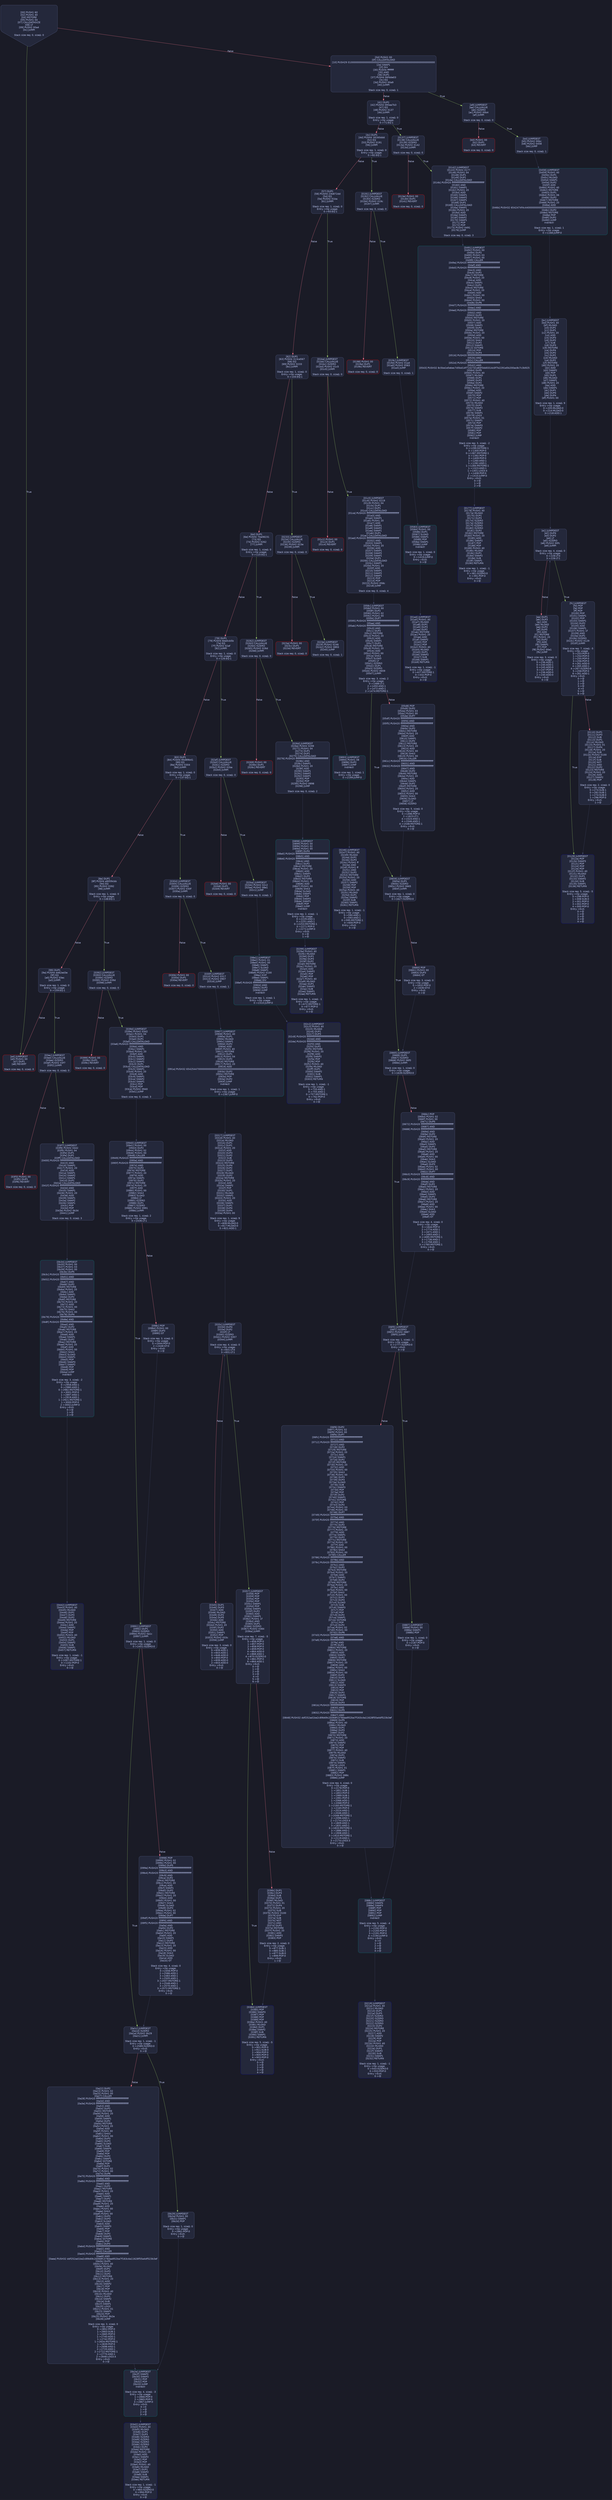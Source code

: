 digraph G {
    node [shape=box, style="filled, rounded", color="#565f89", fontcolor="#c0caf5", fontname="Helvetica", fillcolor="#24283b"];
    edge [color="#414868", fontcolor="#c0caf5", fontname="Helvetica"];
    bgcolor="#1a1b26";
    0 [ label = "[00] PUSH1 60
[02] PUSH1 40
[04] MSTORE
[05] PUSH1 04
[07] CALLDATASIZE
[08] LT
[09] PUSH2 00a4
[0c] JUMPI

Stack size req: 0, sizeΔ: 0
" shape = invhouse]
    1 [ label = "[0d] PUSH1 00
[0f] CALLDATALOAD
[10] PUSH29 0100000000000000000000000000000000000000000000000000000000
[2e] SWAP1
[2f] DIV
[30] PUSH4 ffffffff
[35] AND
[36] DUP1
[37] PUSH4 06fdde03
[3c] EQ
[3d] PUSH2 00a9
[40] JUMPI

Stack size req: 0, sizeΔ: 1
"]
    2 [ label = "[41] DUP1
[42] PUSH4 095ea7b3
[47] EQ
[48] PUSH2 0137
[4b] JUMPI

Stack size req: 1, sizeΔ: 0
Entry->Op usage:
	0->71:EQ:1
"]
    3 [ label = "[4c] DUP1
[4d] PUSH4 18160ddd
[52] EQ
[53] PUSH2 0191
[56] JUMPI

Stack size req: 1, sizeΔ: 0
Entry->Op usage:
	0->82:EQ:1
"]
    4 [ label = "[57] DUP1
[58] PUSH4 23b872dd
[5d] EQ
[5e] PUSH2 01ba
[61] JUMPI

Stack size req: 1, sizeΔ: 0
Entry->Op usage:
	0->93:EQ:1
"]
    5 [ label = "[62] DUP1
[63] PUSH4 313ce567
[68] EQ
[69] PUSH2 0233
[6c] JUMPI

Stack size req: 1, sizeΔ: 0
Entry->Op usage:
	0->104:EQ:1
"]
    6 [ label = "[6d] DUP1
[6e] PUSH4 70a08231
[73] EQ
[74] PUSH2 0262
[77] JUMPI

Stack size req: 1, sizeΔ: 0
Entry->Op usage:
	0->115:EQ:1
"]
    7 [ label = "[78] DUP1
[79] PUSH4 8da5cb5b
[7e] EQ
[7f] PUSH2 02af
[82] JUMPI

Stack size req: 1, sizeΔ: 0
Entry->Op usage:
	0->126:EQ:1
"]
    8 [ label = "[83] DUP1
[84] PUSH4 95d89b41
[89] EQ
[8a] PUSH2 0304
[8d] JUMPI

Stack size req: 1, sizeΔ: 0
Entry->Op usage:
	0->137:EQ:1
"]
    9 [ label = "[8e] DUP1
[8f] PUSH4 a9059cbb
[94] EQ
[95] PUSH2 0392
[98] JUMPI

Stack size req: 1, sizeΔ: 0
Entry->Op usage:
	0->148:EQ:1
"]
    10 [ label = "[99] DUP1
[9a] PUSH4 dd62ed3e
[9f] EQ
[a0] PUSH2 03ec
[a3] JUMPI

Stack size req: 1, sizeΔ: 0
Entry->Op usage:
	0->159:EQ:1
"]
    11 [ label = "[a4] JUMPDEST
[a5] PUSH1 00
[a7] DUP1
[a8] REVERT

Stack size req: 0, sizeΔ: 0
" color = "red"]
    12 [ label = "[a9] JUMPDEST
[aa] CALLVALUE
[ab] ISZERO
[ac] PUSH2 00b4
[af] JUMPI

Stack size req: 0, sizeΔ: 0
"]
    13 [ label = "[b0] PUSH1 00
[b2] DUP1
[b3] REVERT

Stack size req: 0, sizeΔ: 0
" color = "red"]
    14 [ label = "[b4] JUMPDEST
[b5] PUSH2 00bc
[b8] PUSH2 0458
[bb] JUMP

Stack size req: 0, sizeΔ: 1
"]
    15 [ label = "[bc] JUMPDEST
[bd] PUSH1 40
[bf] MLOAD
[c0] DUP1
[c1] DUP1
[c2] PUSH1 20
[c4] ADD
[c5] DUP3
[c6] DUP2
[c7] SUB
[c8] DUP3
[c9] MSTORE
[ca] DUP4
[cb] DUP2
[cc] DUP2
[cd] MLOAD
[ce] DUP2
[cf] MSTORE
[d0] PUSH1 20
[d2] ADD
[d3] SWAP2
[d4] POP
[d5] DUP1
[d6] MLOAD
[d7] SWAP1
[d8] PUSH1 20
[da] ADD
[db] SWAP1
[dc] DUP1
[dd] DUP4
[de] DUP4
[df] PUSH1 00

Stack size req: 1, sizeΔ: 9
Entry->Op usage:
	0->205:MLOAD:0
	0->214:MLOAD:0
	0->218:ADD:1
"]
    16 [ label = "[e1] JUMPDEST
[e2] DUP4
[e3] DUP2
[e4] LT
[e5] ISZERO
[e6] PUSH2 00fc
[e9] JUMPI

Stack size req: 4, sizeΔ: 0
Entry->Op usage:
	0->228:LT:0
	3->228:LT:1
"]
    17 [ label = "[ea] DUP1
[eb] DUP3
[ec] ADD
[ed] MLOAD
[ee] DUP2
[ef] DUP5
[f0] ADD
[f1] MSTORE
[f2] PUSH1 20
[f4] DUP2
[f5] ADD
[f6] SWAP1
[f7] POP
[f8] PUSH2 00e1
[fb] JUMP

Stack size req: 3, sizeΔ: 0
Entry->Op usage:
	0->236:ADD:1
	0->240:ADD:1
	0->245:ADD:0
	0->247:POP:0
	1->236:ADD:0
	2->240:ADD:0
Entry->Exit:
	0->😵
"]
    18 [ label = "[fc] JUMPDEST
[fd] POP
[fe] POP
[ff] POP
[0100] POP
[0101] SWAP1
[0102] POP
[0103] SWAP1
[0104] DUP2
[0105] ADD
[0106] SWAP1
[0107] PUSH1 1f
[0109] AND
[010a] DUP1
[010b] ISZERO
[010c] PUSH2 0129
[010f] JUMPI

Stack size req: 7, sizeΔ: -5
Entry->Op usage:
	0->253:POP:0
	1->254:POP:0
	2->255:POP:0
	3->256:POP:0
	4->261:ADD:0
	4->265:AND:1
	4->267:ISZERO:0
	5->258:POP:0
	6->261:ADD:1
Entry->Exit:
	0->😵
	1->😵
	2->😵
	3->😵
	4->0
	5->😵
	6->😵
"]
    19 [ label = "[0110] DUP1
[0111] DUP3
[0112] SUB
[0113] DUP1
[0114] MLOAD
[0115] PUSH1 01
[0117] DUP4
[0118] PUSH1 20
[011a] SUB
[011b] PUSH2 0100
[011e] EXP
[011f] SUB
[0120] NOT
[0121] AND
[0122] DUP2
[0123] MSTORE
[0124] PUSH1 20
[0126] ADD
[0127] SWAP2
[0128] POP

Stack size req: 2, sizeΔ: 0
Entry->Op usage:
	0->274:SUB:1
	0->282:SUB:1
	1->274:SUB:0
	1->296:POP:0
Entry->Exit:
	1->😵
"]
    20 [ label = "[0129] JUMPDEST
[012a] POP
[012b] SWAP3
[012c] POP
[012d] POP
[012e] POP
[012f] PUSH1 40
[0131] MLOAD
[0132] DUP1
[0133] SWAP2
[0134] SUB
[0135] SWAP1
[0136] RETURN

Stack size req: 5, sizeΔ: -5
Entry->Op usage:
	0->298:POP:0
	1->308:SUB:0
	2->301:POP:0
	3->302:POP:0
	4->300:POP:0
Entry->Exit:
	0->😵
	1->😵
	2->😵
	3->😵
	4->😵
" color = "darkblue"]
    21 [ label = "[0137] JUMPDEST
[0138] CALLVALUE
[0139] ISZERO
[013a] PUSH2 0142
[013d] JUMPI

Stack size req: 0, sizeΔ: 0
"]
    22 [ label = "[013e] PUSH1 00
[0140] DUP1
[0141] REVERT

Stack size req: 0, sizeΔ: 0
" color = "red"]
    23 [ label = "[0142] JUMPDEST
[0143] PUSH2 0177
[0146] PUSH1 04
[0148] DUP1
[0149] DUP1
[014a] CALLDATALOAD
[014b] PUSH20 ffffffffffffffffffffffffffffffffffffffff
[0160] AND
[0161] SWAP1
[0162] PUSH1 20
[0164] ADD
[0165] SWAP1
[0166] SWAP2
[0167] SWAP1
[0168] DUP1
[0169] CALLDATALOAD
[016a] SWAP1
[016b] PUSH1 20
[016d] ADD
[016e] SWAP1
[016f] SWAP2
[0170] SWAP1
[0171] POP
[0172] POP
[0173] PUSH2 0491
[0176] JUMP

Stack size req: 0, sizeΔ: 3
"]
    24 [ label = "[0177] JUMPDEST
[0178] PUSH1 40
[017a] MLOAD
[017b] DUP1
[017c] DUP3
[017d] ISZERO
[017e] ISZERO
[017f] ISZERO
[0180] ISZERO
[0181] DUP2
[0182] MSTORE
[0183] PUSH1 20
[0185] ADD
[0186] SWAP2
[0187] POP
[0188] POP
[0189] PUSH1 40
[018b] MLOAD
[018c] DUP1
[018d] SWAP2
[018e] SUB
[018f] SWAP1
[0190] RETURN

Stack size req: 1, sizeΔ: -1
Entry->Op usage:
	0->381:ISZERO:0
	0->391:POP:0
Entry->Exit:
	0->😵
" color = "darkblue"]
    25 [ label = "[0191] JUMPDEST
[0192] CALLVALUE
[0193] ISZERO
[0194] PUSH2 019c
[0197] JUMPI

Stack size req: 0, sizeΔ: 0
"]
    26 [ label = "[0198] PUSH1 00
[019a] DUP1
[019b] REVERT

Stack size req: 0, sizeΔ: 0
" color = "red"]
    27 [ label = "[019c] JUMPDEST
[019d] PUSH2 01a4
[01a0] PUSH2 0583
[01a3] JUMP

Stack size req: 0, sizeΔ: 1
"]
    28 [ label = "[01a4] JUMPDEST
[01a5] PUSH1 40
[01a7] MLOAD
[01a8] DUP1
[01a9] DUP3
[01aa] DUP2
[01ab] MSTORE
[01ac] PUSH1 20
[01ae] ADD
[01af] SWAP2
[01b0] POP
[01b1] POP
[01b2] PUSH1 40
[01b4] MLOAD
[01b5] DUP1
[01b6] SWAP2
[01b7] SUB
[01b8] SWAP1
[01b9] RETURN

Stack size req: 1, sizeΔ: -1
Entry->Op usage:
	0->427:MSTORE:1
	0->432:POP:0
Entry->Exit:
	0->😵
" color = "darkblue"]
    29 [ label = "[01ba] JUMPDEST
[01bb] CALLVALUE
[01bc] ISZERO
[01bd] PUSH2 01c5
[01c0] JUMPI

Stack size req: 0, sizeΔ: 0
"]
    30 [ label = "[01c1] PUSH1 00
[01c3] DUP1
[01c4] REVERT

Stack size req: 0, sizeΔ: 0
" color = "red"]
    31 [ label = "[01c5] JUMPDEST
[01c6] PUSH2 0219
[01c9] PUSH1 04
[01cb] DUP1
[01cc] DUP1
[01cd] CALLDATALOAD
[01ce] PUSH20 ffffffffffffffffffffffffffffffffffffffff
[01e3] AND
[01e4] SWAP1
[01e5] PUSH1 20
[01e7] ADD
[01e8] SWAP1
[01e9] SWAP2
[01ea] SWAP1
[01eb] DUP1
[01ec] CALLDATALOAD
[01ed] PUSH20 ffffffffffffffffffffffffffffffffffffffff
[0202] AND
[0203] SWAP1
[0204] PUSH1 20
[0206] ADD
[0207] SWAP1
[0208] SWAP2
[0209] SWAP1
[020a] DUP1
[020b] CALLDATALOAD
[020c] SWAP1
[020d] PUSH1 20
[020f] ADD
[0210] SWAP1
[0211] SWAP2
[0212] SWAP1
[0213] POP
[0214] POP
[0215] PUSH2 058c
[0218] JUMP

Stack size req: 0, sizeΔ: 4
"]
    32 [ label = "[0219] JUMPDEST
[021a] PUSH1 40
[021c] MLOAD
[021d] DUP1
[021e] DUP3
[021f] ISZERO
[0220] ISZERO
[0221] ISZERO
[0222] ISZERO
[0223] DUP2
[0224] MSTORE
[0225] PUSH1 20
[0227] ADD
[0228] SWAP2
[0229] POP
[022a] POP
[022b] PUSH1 40
[022d] MLOAD
[022e] DUP1
[022f] SWAP2
[0230] SUB
[0231] SWAP1
[0232] RETURN

Stack size req: 1, sizeΔ: -1
Entry->Op usage:
	0->543:ISZERO:0
	0->553:POP:0
Entry->Exit:
	0->😵
" color = "darkblue"]
    33 [ label = "[0233] JUMPDEST
[0234] CALLVALUE
[0235] ISZERO
[0236] PUSH2 023e
[0239] JUMPI

Stack size req: 0, sizeΔ: 0
"]
    34 [ label = "[023a] PUSH1 00
[023c] DUP1
[023d] REVERT

Stack size req: 0, sizeΔ: 0
" color = "red"]
    35 [ label = "[023e] JUMPDEST
[023f] PUSH2 0246
[0242] PUSH2 0893
[0245] JUMP

Stack size req: 0, sizeΔ: 1
"]
    36 [ label = "[0246] JUMPDEST
[0247] PUSH1 40
[0249] MLOAD
[024a] DUP1
[024b] DUP3
[024c] PUSH1 ff
[024e] AND
[024f] PUSH1 ff
[0251] AND
[0252] DUP2
[0253] MSTORE
[0254] PUSH1 20
[0256] ADD
[0257] SWAP2
[0258] POP
[0259] POP
[025a] PUSH1 40
[025c] MLOAD
[025d] DUP1
[025e] SWAP2
[025f] SUB
[0260] SWAP1
[0261] RETURN

Stack size req: 1, sizeΔ: -1
Entry->Op usage:
	0->590:AND:1
	0->593:AND:1
	0->595:MSTORE:1
	0->600:POP:0
Entry->Exit:
	0->😵
" color = "darkblue"]
    37 [ label = "[0262] JUMPDEST
[0263] CALLVALUE
[0264] ISZERO
[0265] PUSH2 026d
[0268] JUMPI

Stack size req: 0, sizeΔ: 0
"]
    38 [ label = "[0269] PUSH1 00
[026b] DUP1
[026c] REVERT

Stack size req: 0, sizeΔ: 0
" color = "red"]
    39 [ label = "[026d] JUMPDEST
[026e] PUSH2 0299
[0271] PUSH1 04
[0273] DUP1
[0274] DUP1
[0275] CALLDATALOAD
[0276] PUSH20 ffffffffffffffffffffffffffffffffffffffff
[028b] AND
[028c] SWAP1
[028d] PUSH1 20
[028f] ADD
[0290] SWAP1
[0291] SWAP2
[0292] SWAP1
[0293] POP
[0294] POP
[0295] PUSH2 0898
[0298] JUMP

Stack size req: 0, sizeΔ: 2
"]
    40 [ label = "[0299] JUMPDEST
[029a] PUSH1 40
[029c] MLOAD
[029d] DUP1
[029e] DUP3
[029f] DUP2
[02a0] MSTORE
[02a1] PUSH1 20
[02a3] ADD
[02a4] SWAP2
[02a5] POP
[02a6] POP
[02a7] PUSH1 40
[02a9] MLOAD
[02aa] DUP1
[02ab] SWAP2
[02ac] SUB
[02ad] SWAP1
[02ae] RETURN

Stack size req: 1, sizeΔ: -1
Entry->Op usage:
	0->672:MSTORE:1
	0->677:POP:0
Entry->Exit:
	0->😵
" color = "darkblue"]
    41 [ label = "[02af] JUMPDEST
[02b0] CALLVALUE
[02b1] ISZERO
[02b2] PUSH2 02ba
[02b5] JUMPI

Stack size req: 0, sizeΔ: 0
"]
    42 [ label = "[02b6] PUSH1 00
[02b8] DUP1
[02b9] REVERT

Stack size req: 0, sizeΔ: 0
" color = "red"]
    43 [ label = "[02ba] JUMPDEST
[02bb] PUSH2 02c2
[02be] PUSH2 08e1
[02c1] JUMP

Stack size req: 0, sizeΔ: 1
"]
    44 [ label = "[02c2] JUMPDEST
[02c3] PUSH1 40
[02c5] MLOAD
[02c6] DUP1
[02c7] DUP3
[02c8] PUSH20 ffffffffffffffffffffffffffffffffffffffff
[02dd] AND
[02de] PUSH20 ffffffffffffffffffffffffffffffffffffffff
[02f3] AND
[02f4] DUP2
[02f5] MSTORE
[02f6] PUSH1 20
[02f8] ADD
[02f9] SWAP2
[02fa] POP
[02fb] POP
[02fc] PUSH1 40
[02fe] MLOAD
[02ff] DUP1
[0300] SWAP2
[0301] SUB
[0302] SWAP1
[0303] RETURN

Stack size req: 1, sizeΔ: -1
Entry->Op usage:
	0->733:AND:1
	0->755:AND:1
	0->757:MSTORE:1
	0->762:POP:0
Entry->Exit:
	0->😵
" color = "darkblue"]
    45 [ label = "[0304] JUMPDEST
[0305] CALLVALUE
[0306] ISZERO
[0307] PUSH2 030f
[030a] JUMPI

Stack size req: 0, sizeΔ: 0
"]
    46 [ label = "[030b] PUSH1 00
[030d] DUP1
[030e] REVERT

Stack size req: 0, sizeΔ: 0
" color = "red"]
    47 [ label = "[030f] JUMPDEST
[0310] PUSH2 0317
[0313] PUSH2 0907
[0316] JUMP

Stack size req: 0, sizeΔ: 1
"]
    48 [ label = "[0317] JUMPDEST
[0318] PUSH1 40
[031a] MLOAD
[031b] DUP1
[031c] DUP1
[031d] PUSH1 20
[031f] ADD
[0320] DUP3
[0321] DUP2
[0322] SUB
[0323] DUP3
[0324] MSTORE
[0325] DUP4
[0326] DUP2
[0327] DUP2
[0328] MLOAD
[0329] DUP2
[032a] MSTORE
[032b] PUSH1 20
[032d] ADD
[032e] SWAP2
[032f] POP
[0330] DUP1
[0331] MLOAD
[0332] SWAP1
[0333] PUSH1 20
[0335] ADD
[0336] SWAP1
[0337] DUP1
[0338] DUP4
[0339] DUP4
[033a] PUSH1 00

Stack size req: 1, sizeΔ: 9
Entry->Op usage:
	0->808:MLOAD:0
	0->817:MLOAD:0
	0->821:ADD:1
"]
    49 [ label = "[033c] JUMPDEST
[033d] DUP4
[033e] DUP2
[033f] LT
[0340] ISZERO
[0341] PUSH2 0357
[0344] JUMPI

Stack size req: 4, sizeΔ: 0
Entry->Op usage:
	0->831:LT:0
	3->831:LT:1
"]
    50 [ label = "[0345] DUP1
[0346] DUP3
[0347] ADD
[0348] MLOAD
[0349] DUP2
[034a] DUP5
[034b] ADD
[034c] MSTORE
[034d] PUSH1 20
[034f] DUP2
[0350] ADD
[0351] SWAP1
[0352] POP
[0353] PUSH2 033c
[0356] JUMP

Stack size req: 3, sizeΔ: 0
Entry->Op usage:
	0->839:ADD:1
	0->843:ADD:1
	0->848:ADD:0
	0->850:POP:0
	1->839:ADD:0
	2->843:ADD:0
Entry->Exit:
	0->😵
"]
    51 [ label = "[0357] JUMPDEST
[0358] POP
[0359] POP
[035a] POP
[035b] POP
[035c] SWAP1
[035d] POP
[035e] SWAP1
[035f] DUP2
[0360] ADD
[0361] SWAP1
[0362] PUSH1 1f
[0364] AND
[0365] DUP1
[0366] ISZERO
[0367] PUSH2 0384
[036a] JUMPI

Stack size req: 7, sizeΔ: -5
Entry->Op usage:
	0->856:POP:0
	1->857:POP:0
	2->858:POP:0
	3->859:POP:0
	4->864:ADD:0
	4->868:AND:1
	4->870:ISZERO:0
	5->861:POP:0
	6->864:ADD:1
Entry->Exit:
	0->😵
	1->😵
	2->😵
	3->😵
	4->0
	5->😵
	6->😵
"]
    52 [ label = "[036b] DUP1
[036c] DUP3
[036d] SUB
[036e] DUP1
[036f] MLOAD
[0370] PUSH1 01
[0372] DUP4
[0373] PUSH1 20
[0375] SUB
[0376] PUSH2 0100
[0379] EXP
[037a] SUB
[037b] NOT
[037c] AND
[037d] DUP2
[037e] MSTORE
[037f] PUSH1 20
[0381] ADD
[0382] SWAP2
[0383] POP

Stack size req: 2, sizeΔ: 0
Entry->Op usage:
	0->877:SUB:1
	0->885:SUB:1
	1->877:SUB:0
	1->899:POP:0
Entry->Exit:
	1->😵
"]
    53 [ label = "[0384] JUMPDEST
[0385] POP
[0386] SWAP3
[0387] POP
[0388] POP
[0389] POP
[038a] PUSH1 40
[038c] MLOAD
[038d] DUP1
[038e] SWAP2
[038f] SUB
[0390] SWAP1
[0391] RETURN

Stack size req: 5, sizeΔ: -5
Entry->Op usage:
	0->901:POP:0
	1->911:SUB:0
	2->904:POP:0
	3->905:POP:0
	4->903:POP:0
Entry->Exit:
	0->😵
	1->😵
	2->😵
	3->😵
	4->😵
" color = "darkblue"]
    54 [ label = "[0392] JUMPDEST
[0393] CALLVALUE
[0394] ISZERO
[0395] PUSH2 039d
[0398] JUMPI

Stack size req: 0, sizeΔ: 0
"]
    55 [ label = "[0399] PUSH1 00
[039b] DUP1
[039c] REVERT

Stack size req: 0, sizeΔ: 0
" color = "red"]
    56 [ label = "[039d] JUMPDEST
[039e] PUSH2 03d2
[03a1] PUSH1 04
[03a3] DUP1
[03a4] DUP1
[03a5] CALLDATALOAD
[03a6] PUSH20 ffffffffffffffffffffffffffffffffffffffff
[03bb] AND
[03bc] SWAP1
[03bd] PUSH1 20
[03bf] ADD
[03c0] SWAP1
[03c1] SWAP2
[03c2] SWAP1
[03c3] DUP1
[03c4] CALLDATALOAD
[03c5] SWAP1
[03c6] PUSH1 20
[03c8] ADD
[03c9] SWAP1
[03ca] SWAP2
[03cb] SWAP1
[03cc] POP
[03cd] POP
[03ce] PUSH2 0940
[03d1] JUMP

Stack size req: 0, sizeΔ: 3
"]
    57 [ label = "[03d2] JUMPDEST
[03d3] PUSH1 40
[03d5] MLOAD
[03d6] DUP1
[03d7] DUP3
[03d8] ISZERO
[03d9] ISZERO
[03da] ISZERO
[03db] ISZERO
[03dc] DUP2
[03dd] MSTORE
[03de] PUSH1 20
[03e0] ADD
[03e1] SWAP2
[03e2] POP
[03e3] POP
[03e4] PUSH1 40
[03e6] MLOAD
[03e7] DUP1
[03e8] SWAP2
[03e9] SUB
[03ea] SWAP1
[03eb] RETURN

Stack size req: 1, sizeΔ: -1
Entry->Op usage:
	0->984:ISZERO:0
	0->994:POP:0
Entry->Exit:
	0->😵
" color = "darkblue"]
    58 [ label = "[03ec] JUMPDEST
[03ed] CALLVALUE
[03ee] ISZERO
[03ef] PUSH2 03f7
[03f2] JUMPI

Stack size req: 0, sizeΔ: 0
"]
    59 [ label = "[03f3] PUSH1 00
[03f5] DUP1
[03f6] REVERT

Stack size req: 0, sizeΔ: 0
" color = "red"]
    60 [ label = "[03f7] JUMPDEST
[03f8] PUSH2 0442
[03fb] PUSH1 04
[03fd] DUP1
[03fe] DUP1
[03ff] CALLDATALOAD
[0400] PUSH20 ffffffffffffffffffffffffffffffffffffffff
[0415] AND
[0416] SWAP1
[0417] PUSH1 20
[0419] ADD
[041a] SWAP1
[041b] SWAP2
[041c] SWAP1
[041d] DUP1
[041e] CALLDATALOAD
[041f] PUSH20 ffffffffffffffffffffffffffffffffffffffff
[0434] AND
[0435] SWAP1
[0436] PUSH1 20
[0438] ADD
[0439] SWAP1
[043a] SWAP2
[043b] SWAP1
[043c] POP
[043d] POP
[043e] PUSH2 0b34
[0441] JUMP

Stack size req: 0, sizeΔ: 3
"]
    61 [ label = "[0442] JUMPDEST
[0443] PUSH1 40
[0445] MLOAD
[0446] DUP1
[0447] DUP3
[0448] DUP2
[0449] MSTORE
[044a] PUSH1 20
[044c] ADD
[044d] SWAP2
[044e] POP
[044f] POP
[0450] PUSH1 40
[0452] MLOAD
[0453] DUP1
[0454] SWAP2
[0455] SUB
[0456] SWAP1
[0457] RETURN

Stack size req: 1, sizeΔ: -1
Entry->Op usage:
	0->1097:MSTORE:1
	0->1102:POP:0
Entry->Exit:
	0->😵
" color = "darkblue"]
    62 [ label = "[0458] JUMPDEST
[0459] PUSH1 40
[045b] DUP1
[045c] MLOAD
[045d] SWAP1
[045e] DUP2
[045f] ADD
[0460] PUSH1 40
[0462] MSTORE
[0463] DUP1
[0464] PUSH1 06
[0466] DUP2
[0467] MSTORE
[0468] PUSH1 20
[046a] ADD
[046b] PUSH32 6542474f4c440000000000000000000000000000000000000000000000000000
[048c] DUP2
[048d] MSTORE
[048e] POP
[048f] DUP2
[0490] JUMP
Indirect!

Stack size req: 1, sizeΔ: 1
Entry->Op usage:
	0->1168:JUMP:0
" color = "teal"]
    63 [ label = "[0491] JUMPDEST
[0492] PUSH1 00
[0494] DUP2
[0495] PUSH1 03
[0497] PUSH1 00
[0499] CALLER
[049a] PUSH20 ffffffffffffffffffffffffffffffffffffffff
[04af] AND
[04b0] PUSH20 ffffffffffffffffffffffffffffffffffffffff
[04c5] AND
[04c6] DUP2
[04c7] MSTORE
[04c8] PUSH1 20
[04ca] ADD
[04cb] SWAP1
[04cc] DUP2
[04cd] MSTORE
[04ce] PUSH1 20
[04d0] ADD
[04d1] PUSH1 00
[04d3] SHA3
[04d4] PUSH1 00
[04d6] DUP6
[04d7] PUSH20 ffffffffffffffffffffffffffffffffffffffff
[04ec] AND
[04ed] PUSH20 ffffffffffffffffffffffffffffffffffffffff
[0502] AND
[0503] DUP2
[0504] MSTORE
[0505] PUSH1 20
[0507] ADD
[0508] SWAP1
[0509] DUP2
[050a] MSTORE
[050b] PUSH1 20
[050d] ADD
[050e] PUSH1 00
[0510] SHA3
[0511] DUP2
[0512] SWAP1
[0513] SSTORE
[0514] POP
[0515] DUP3
[0516] PUSH20 ffffffffffffffffffffffffffffffffffffffff
[052b] AND
[052c] CALLER
[052d] PUSH20 ffffffffffffffffffffffffffffffffffffffff
[0542] AND
[0543] PUSH32 8c5be1e5ebec7d5bd14f71427d1e84f3dd0314c0f7b2291e5b200ac8c7c3b925
[0564] DUP5
[0565] PUSH1 40
[0567] MLOAD
[0568] DUP1
[0569] DUP3
[056a] DUP2
[056b] MSTORE
[056c] PUSH1 20
[056e] ADD
[056f] SWAP2
[0570] POP
[0571] POP
[0572] PUSH1 40
[0574] MLOAD
[0575] DUP1
[0576] SWAP2
[0577] SUB
[0578] SWAP1
[0579] LOG3
[057a] PUSH1 01
[057c] SWAP1
[057d] POP
[057e] SWAP3
[057f] SWAP2
[0580] POP
[0581] POP
[0582] JUMP
Indirect!

Stack size req: 3, sizeΔ: -2
Entry->Op usage:
	0->1299:SSTORE:1
	0->1300:POP:0
	0->1387:MSTORE:1
	0->1392:POP:0
	0->1409:POP:0
	1->1260:AND:1
	1->1282:AND:1
	1->1284:MSTORE:1
	1->1323:AND:1
	1->1401:LOG3:4
	1->1408:POP:0
	2->1410:JUMP:0
Entry->Exit:
	0->😵
	1->😵
	2->😵
" color = "teal"]
    64 [ label = "[0583] JUMPDEST
[0584] PUSH1 00
[0586] DUP1
[0587] SLOAD
[0588] SWAP1
[0589] POP
[058a] SWAP1
[058b] JUMP
Indirect!

Stack size req: 1, sizeΔ: 0
Entry->Op usage:
	0->1419:JUMP:0
Entry->Exit:
	0->😵
" color = "teal"]
    65 [ label = "[058c] JUMPDEST
[058d] PUSH1 00
[058f] DUP2
[0590] PUSH1 02
[0592] PUSH1 00
[0594] DUP7
[0595] PUSH20 ffffffffffffffffffffffffffffffffffffffff
[05aa] AND
[05ab] PUSH20 ffffffffffffffffffffffffffffffffffffffff
[05c0] AND
[05c1] DUP2
[05c2] MSTORE
[05c3] PUSH1 20
[05c5] ADD
[05c6] SWAP1
[05c7] DUP2
[05c8] MSTORE
[05c9] PUSH1 20
[05cb] ADD
[05cc] PUSH1 00
[05ce] SHA3
[05cf] SLOAD
[05d0] LT
[05d1] ISZERO
[05d2] DUP1
[05d3] ISZERO
[05d4] PUSH2 0659
[05d7] JUMPI

Stack size req: 3, sizeΔ: 2
Entry->Op usage:
	0->1488:LT:1
	2->1450:AND:1
	2->1472:AND:1
	2->1474:MSTORE:1
"]
    66 [ label = "[05d8] POP
[05d9] DUP2
[05da] PUSH1 03
[05dc] PUSH1 00
[05de] DUP7
[05df] PUSH20 ffffffffffffffffffffffffffffffffffffffff
[05f4] AND
[05f5] PUSH20 ffffffffffffffffffffffffffffffffffffffff
[060a] AND
[060b] DUP2
[060c] MSTORE
[060d] PUSH1 20
[060f] ADD
[0610] SWAP1
[0611] DUP2
[0612] MSTORE
[0613] PUSH1 20
[0615] ADD
[0616] PUSH1 00
[0618] SHA3
[0619] PUSH1 00
[061b] CALLER
[061c] PUSH20 ffffffffffffffffffffffffffffffffffffffff
[0631] AND
[0632] PUSH20 ffffffffffffffffffffffffffffffffffffffff
[0647] AND
[0648] DUP2
[0649] MSTORE
[064a] PUSH1 20
[064c] ADD
[064d] SWAP1
[064e] DUP2
[064f] MSTORE
[0650] PUSH1 20
[0652] ADD
[0653] PUSH1 00
[0655] SHA3
[0656] SLOAD
[0657] LT
[0658] ISZERO

Stack size req: 5, sizeΔ: 0
Entry->Op usage:
	0->1496:POP:0
	2->1623:LT:1
	4->1524:AND:1
	4->1546:AND:1
	4->1548:MSTORE:1
Entry->Exit:
	0->😵
"]
    67 [ label = "[0659] JUMPDEST
[065a] DUP1
[065b] ISZERO
[065c] PUSH2 0665
[065f] JUMPI

Stack size req: 1, sizeΔ: 0
Entry->Op usage:
	0->1627:ISZERO:0
"]
    68 [ label = "[0660] POP
[0661] PUSH1 00
[0663] DUP3
[0664] GT

Stack size req: 3, sizeΔ: 0
Entry->Op usage:
	0->1632:POP:0
	2->1636:GT:0
Entry->Exit:
	0->😵
"]
    69 [ label = "[0665] JUMPDEST
[0666] DUP1
[0667] ISZERO
[0668] PUSH2 06f0
[066b] JUMPI

Stack size req: 1, sizeΔ: 0
Entry->Op usage:
	0->1639:ISZERO:0
"]
    70 [ label = "[066c] POP
[066d] PUSH1 02
[066f] PUSH1 00
[0671] DUP5
[0672] PUSH20 ffffffffffffffffffffffffffffffffffffffff
[0687] AND
[0688] PUSH20 ffffffffffffffffffffffffffffffffffffffff
[069d] AND
[069e] DUP2
[069f] MSTORE
[06a0] PUSH1 20
[06a2] ADD
[06a3] SWAP1
[06a4] DUP2
[06a5] MSTORE
[06a6] PUSH1 20
[06a8] ADD
[06a9] PUSH1 00
[06ab] SHA3
[06ac] SLOAD
[06ad] DUP3
[06ae] PUSH1 02
[06b0] PUSH1 00
[06b2] DUP7
[06b3] PUSH20 ffffffffffffffffffffffffffffffffffffffff
[06c8] AND
[06c9] PUSH20 ffffffffffffffffffffffffffffffffffffffff
[06de] AND
[06df] DUP2
[06e0] MSTORE
[06e1] PUSH1 20
[06e3] ADD
[06e4] SWAP1
[06e5] DUP2
[06e6] MSTORE
[06e7] PUSH1 20
[06e9] ADD
[06ea] PUSH1 00
[06ec] SHA3
[06ed] SLOAD
[06ee] ADD
[06ef] GT

Stack size req: 4, sizeΔ: 0
Entry->Op usage:
	0->1644:POP:0
	2->1774:ADD:1
	3->1671:AND:1
	3->1693:AND:1
	3->1695:MSTORE:1
	3->1736:AND:1
	3->1758:AND:1
	3->1760:MSTORE:1
Entry->Exit:
	0->😵
"]
    71 [ label = "[06f0] JUMPDEST
[06f1] ISZERO
[06f2] PUSH2 0887
[06f5] JUMPI

Stack size req: 1, sizeΔ: -1
Entry->Op usage:
	0->1777:ISZERO:0
Entry->Exit:
	0->😵
"]
    72 [ label = "[06f6] DUP2
[06f7] PUSH1 02
[06f9] PUSH1 00
[06fb] DUP7
[06fc] PUSH20 ffffffffffffffffffffffffffffffffffffffff
[0711] AND
[0712] PUSH20 ffffffffffffffffffffffffffffffffffffffff
[0727] AND
[0728] DUP2
[0729] MSTORE
[072a] PUSH1 20
[072c] ADD
[072d] SWAP1
[072e] DUP2
[072f] MSTORE
[0730] PUSH1 20
[0732] ADD
[0733] PUSH1 00
[0735] SHA3
[0736] PUSH1 00
[0738] DUP3
[0739] DUP3
[073a] SLOAD
[073b] SUB
[073c] SWAP3
[073d] POP
[073e] POP
[073f] DUP2
[0740] SWAP1
[0741] SSTORE
[0742] POP
[0743] DUP2
[0744] PUSH1 03
[0746] PUSH1 00
[0748] DUP7
[0749] PUSH20 ffffffffffffffffffffffffffffffffffffffff
[075e] AND
[075f] PUSH20 ffffffffffffffffffffffffffffffffffffffff
[0774] AND
[0775] DUP2
[0776] MSTORE
[0777] PUSH1 20
[0779] ADD
[077a] SWAP1
[077b] DUP2
[077c] MSTORE
[077d] PUSH1 20
[077f] ADD
[0780] PUSH1 00
[0782] SHA3
[0783] PUSH1 00
[0785] CALLER
[0786] PUSH20 ffffffffffffffffffffffffffffffffffffffff
[079b] AND
[079c] PUSH20 ffffffffffffffffffffffffffffffffffffffff
[07b1] AND
[07b2] DUP2
[07b3] MSTORE
[07b4] PUSH1 20
[07b6] ADD
[07b7] SWAP1
[07b8] DUP2
[07b9] MSTORE
[07ba] PUSH1 20
[07bc] ADD
[07bd] PUSH1 00
[07bf] SHA3
[07c0] PUSH1 00
[07c2] DUP3
[07c3] DUP3
[07c4] SLOAD
[07c5] SUB
[07c6] SWAP3
[07c7] POP
[07c8] POP
[07c9] DUP2
[07ca] SWAP1
[07cb] SSTORE
[07cc] POP
[07cd] DUP2
[07ce] PUSH1 02
[07d0] PUSH1 00
[07d2] DUP6
[07d3] PUSH20 ffffffffffffffffffffffffffffffffffffffff
[07e8] AND
[07e9] PUSH20 ffffffffffffffffffffffffffffffffffffffff
[07fe] AND
[07ff] DUP2
[0800] MSTORE
[0801] PUSH1 20
[0803] ADD
[0804] SWAP1
[0805] DUP2
[0806] MSTORE
[0807] PUSH1 20
[0809] ADD
[080a] PUSH1 00
[080c] SHA3
[080d] PUSH1 00
[080f] DUP3
[0810] DUP3
[0811] SLOAD
[0812] ADD
[0813] SWAP3
[0814] POP
[0815] POP
[0816] DUP2
[0817] SWAP1
[0818] SSTORE
[0819] POP
[081a] DUP3
[081b] PUSH20 ffffffffffffffffffffffffffffffffffffffff
[0830] AND
[0831] DUP5
[0832] PUSH20 ffffffffffffffffffffffffffffffffffffffff
[0847] AND
[0848] PUSH32 ddf252ad1be2c89b69c2b068fc378daa952ba7f163c4a11628f55a4df523b3ef
[0869] DUP5
[086a] PUSH1 40
[086c] MLOAD
[086d] DUP1
[086e] DUP3
[086f] DUP2
[0870] MSTORE
[0871] PUSH1 20
[0873] ADD
[0874] SWAP2
[0875] POP
[0876] POP
[0877] PUSH1 40
[0879] MLOAD
[087a] DUP1
[087b] SWAP2
[087c] SUB
[087d] SWAP1
[087e] LOG3
[087f] PUSH1 01
[0881] SWAP1
[0882] POP
[0883] PUSH2 088c
[0886] JUMP

Stack size req: 4, sizeΔ: 0
Entry->Op usage:
	0->2178:POP:0
	1->1851:SUB:1
	1->1853:POP:0
	1->1989:SUB:1
	1->1991:POP:0
	1->2066:ADD:1
	1->2068:POP:0
	1->2160:MSTORE:1
	1->2165:POP:0
	2->2024:AND:1
	2->2046:AND:1
	2->2048:MSTORE:1
	2->2096:AND:1
	2->2174:LOG3:4
	3->1809:AND:1
	3->1831:AND:1
	3->1833:MSTORE:1
	3->1886:AND:1
	3->1908:AND:1
	3->1910:MSTORE:1
	3->2119:AND:1
	3->2174:LOG3:3
Entry->Exit:
	0->😵
"]
    73 [ label = "[0887] JUMPDEST
[0888] PUSH1 00
[088a] SWAP1
[088b] POP

Stack size req: 1, sizeΔ: 0
Entry->Op usage:
	0->2187:POP:0
Entry->Exit:
	0->😵
"]
    74 [ label = "[088c] JUMPDEST
[088d] SWAP4
[088e] SWAP3
[088f] POP
[0890] POP
[0891] POP
[0892] JUMP
Indirect!

Stack size req: 5, sizeΔ: -4
Entry->Op usage:
	1->2192:POP:0
	2->2193:POP:0
	3->2191:POP:0
	4->2194:JUMP:0
Entry->Exit:
	0->0
	1->😵
	2->😵
	3->😵
	4->😵
" color = "teal"]
    75 [ label = "[0893] JUMPDEST
[0894] PUSH1 08
[0896] DUP2
[0897] JUMP
Indirect!

Stack size req: 1, sizeΔ: 1
Entry->Op usage:
	0->2199:JUMP:0
" color = "teal"]
    76 [ label = "[0898] JUMPDEST
[0899] PUSH1 00
[089b] PUSH1 02
[089d] PUSH1 00
[089f] DUP4
[08a0] PUSH20 ffffffffffffffffffffffffffffffffffffffff
[08b5] AND
[08b6] PUSH20 ffffffffffffffffffffffffffffffffffffffff
[08cb] AND
[08cc] DUP2
[08cd] MSTORE
[08ce] PUSH1 20
[08d0] ADD
[08d1] SWAP1
[08d2] DUP2
[08d3] MSTORE
[08d4] PUSH1 20
[08d6] ADD
[08d7] PUSH1 00
[08d9] SHA3
[08da] SLOAD
[08db] SWAP1
[08dc] POP
[08dd] SWAP2
[08de] SWAP1
[08df] POP
[08e0] JUMP
Indirect!

Stack size req: 2, sizeΔ: -1
Entry->Op usage:
	0->2229:AND:1
	0->2251:AND:1
	0->2253:MSTORE:1
	0->2271:POP:0
	1->2272:JUMP:0
Entry->Exit:
	0->😵
	1->😵
" color = "teal"]
    77 [ label = "[08e1] JUMPDEST
[08e2] PUSH1 01
[08e4] PUSH1 00
[08e6] SWAP1
[08e7] SLOAD
[08e8] SWAP1
[08e9] PUSH2 0100
[08ec] EXP
[08ed] SWAP1
[08ee] DIV
[08ef] PUSH20 ffffffffffffffffffffffffffffffffffffffff
[0904] AND
[0905] DUP2
[0906] JUMP
Indirect!

Stack size req: 1, sizeΔ: 1
Entry->Op usage:
	0->2310:JUMP:0
" color = "teal"]
    78 [ label = "[0907] JUMPDEST
[0908] PUSH1 40
[090a] DUP1
[090b] MLOAD
[090c] SWAP1
[090d] DUP2
[090e] ADD
[090f] PUSH1 40
[0911] MSTORE
[0912] DUP1
[0913] PUSH1 04
[0915] DUP2
[0916] MSTORE
[0917] PUSH1 20
[0919] ADD
[091a] PUSH32 6542544700000000000000000000000000000000000000000000000000000000
[093b] DUP2
[093c] MSTORE
[093d] POP
[093e] DUP2
[093f] JUMP
Indirect!

Stack size req: 1, sizeΔ: 1
Entry->Op usage:
	0->2367:JUMP:0
" color = "teal"]
    79 [ label = "[0940] JUMPDEST
[0941] PUSH1 00
[0943] DUP2
[0944] PUSH1 02
[0946] PUSH1 00
[0948] CALLER
[0949] PUSH20 ffffffffffffffffffffffffffffffffffffffff
[095e] AND
[095f] PUSH20 ffffffffffffffffffffffffffffffffffffffff
[0974] AND
[0975] DUP2
[0976] MSTORE
[0977] PUSH1 20
[0979] ADD
[097a] SWAP1
[097b] DUP2
[097c] MSTORE
[097d] PUSH1 20
[097f] ADD
[0980] PUSH1 00
[0982] SHA3
[0983] SLOAD
[0984] LT
[0985] ISZERO
[0986] DUP1
[0987] ISZERO
[0988] PUSH2 0991
[098b] JUMPI

Stack size req: 1, sizeΔ: 2
Entry->Op usage:
	0->2436:LT:1
"]
    80 [ label = "[098c] POP
[098d] PUSH1 00
[098f] DUP3
[0990] GT

Stack size req: 3, sizeΔ: 0
Entry->Op usage:
	0->2444:POP:0
	2->2448:GT:0
Entry->Exit:
	0->😵
"]
    81 [ label = "[0991] JUMPDEST
[0992] DUP1
[0993] ISZERO
[0994] PUSH2 0a1c
[0997] JUMPI

Stack size req: 1, sizeΔ: 0
Entry->Op usage:
	0->2451:ISZERO:0
"]
    82 [ label = "[0998] POP
[0999] PUSH1 02
[099b] PUSH1 00
[099d] DUP5
[099e] PUSH20 ffffffffffffffffffffffffffffffffffffffff
[09b3] AND
[09b4] PUSH20 ffffffffffffffffffffffffffffffffffffffff
[09c9] AND
[09ca] DUP2
[09cb] MSTORE
[09cc] PUSH1 20
[09ce] ADD
[09cf] SWAP1
[09d0] DUP2
[09d1] MSTORE
[09d2] PUSH1 20
[09d4] ADD
[09d5] PUSH1 00
[09d7] SHA3
[09d8] SLOAD
[09d9] DUP3
[09da] PUSH1 02
[09dc] PUSH1 00
[09de] DUP7
[09df] PUSH20 ffffffffffffffffffffffffffffffffffffffff
[09f4] AND
[09f5] PUSH20 ffffffffffffffffffffffffffffffffffffffff
[0a0a] AND
[0a0b] DUP2
[0a0c] MSTORE
[0a0d] PUSH1 20
[0a0f] ADD
[0a10] SWAP1
[0a11] DUP2
[0a12] MSTORE
[0a13] PUSH1 20
[0a15] ADD
[0a16] PUSH1 00
[0a18] SHA3
[0a19] SLOAD
[0a1a] ADD
[0a1b] GT

Stack size req: 4, sizeΔ: 0
Entry->Op usage:
	0->2456:POP:0
	2->2586:ADD:1
	3->2483:AND:1
	3->2505:AND:1
	3->2507:MSTORE:1
	3->2548:AND:1
	3->2570:AND:1
	3->2572:MSTORE:1
Entry->Exit:
	0->😵
"]
    83 [ label = "[0a1c] JUMPDEST
[0a1d] ISZERO
[0a1e] PUSH2 0b29
[0a21] JUMPI

Stack size req: 1, sizeΔ: -1
Entry->Op usage:
	0->2589:ISZERO:0
Entry->Exit:
	0->😵
"]
    84 [ label = "[0a22] DUP2
[0a23] PUSH1 02
[0a25] PUSH1 00
[0a27] CALLER
[0a28] PUSH20 ffffffffffffffffffffffffffffffffffffffff
[0a3d] AND
[0a3e] PUSH20 ffffffffffffffffffffffffffffffffffffffff
[0a53] AND
[0a54] DUP2
[0a55] MSTORE
[0a56] PUSH1 20
[0a58] ADD
[0a59] SWAP1
[0a5a] DUP2
[0a5b] MSTORE
[0a5c] PUSH1 20
[0a5e] ADD
[0a5f] PUSH1 00
[0a61] SHA3
[0a62] PUSH1 00
[0a64] DUP3
[0a65] DUP3
[0a66] SLOAD
[0a67] SUB
[0a68] SWAP3
[0a69] POP
[0a6a] POP
[0a6b] DUP2
[0a6c] SWAP1
[0a6d] SSTORE
[0a6e] POP
[0a6f] DUP2
[0a70] PUSH1 02
[0a72] PUSH1 00
[0a74] DUP6
[0a75] PUSH20 ffffffffffffffffffffffffffffffffffffffff
[0a8a] AND
[0a8b] PUSH20 ffffffffffffffffffffffffffffffffffffffff
[0aa0] AND
[0aa1] DUP2
[0aa2] MSTORE
[0aa3] PUSH1 20
[0aa5] ADD
[0aa6] SWAP1
[0aa7] DUP2
[0aa8] MSTORE
[0aa9] PUSH1 20
[0aab] ADD
[0aac] PUSH1 00
[0aae] SHA3
[0aaf] PUSH1 00
[0ab1] DUP3
[0ab2] DUP3
[0ab3] SLOAD
[0ab4] ADD
[0ab5] SWAP3
[0ab6] POP
[0ab7] POP
[0ab8] DUP2
[0ab9] SWAP1
[0aba] SSTORE
[0abb] POP
[0abc] DUP3
[0abd] PUSH20 ffffffffffffffffffffffffffffffffffffffff
[0ad2] AND
[0ad3] CALLER
[0ad4] PUSH20 ffffffffffffffffffffffffffffffffffffffff
[0ae9] AND
[0aea] PUSH32 ddf252ad1be2c89b69c2b068fc378daa952ba7f163c4a11628f55a4df523b3ef
[0b0b] DUP5
[0b0c] PUSH1 40
[0b0e] MLOAD
[0b0f] DUP1
[0b10] DUP3
[0b11] DUP2
[0b12] MSTORE
[0b13] PUSH1 20
[0b15] ADD
[0b16] SWAP2
[0b17] POP
[0b18] POP
[0b19] PUSH1 40
[0b1b] MLOAD
[0b1c] DUP1
[0b1d] SWAP2
[0b1e] SUB
[0b1f] SWAP1
[0b20] LOG3
[0b21] PUSH1 01
[0b23] SWAP1
[0b24] POP
[0b25] PUSH2 0b2e
[0b28] JUMP

Stack size req: 3, sizeΔ: 0
Entry->Op usage:
	0->2852:POP:0
	1->2663:SUB:1
	1->2665:POP:0
	1->2740:ADD:1
	1->2742:POP:0
	1->2834:MSTORE:1
	1->2839:POP:0
	2->2698:AND:1
	2->2720:AND:1
	2->2722:MSTORE:1
	2->2770:AND:1
	2->2848:LOG3:4
Entry->Exit:
	0->😵
"]
    85 [ label = "[0b29] JUMPDEST
[0b2a] PUSH1 00
[0b2c] SWAP1
[0b2d] POP

Stack size req: 1, sizeΔ: 0
Entry->Op usage:
	0->2861:POP:0
Entry->Exit:
	0->😵
"]
    86 [ label = "[0b2e] JUMPDEST
[0b2f] SWAP3
[0b30] SWAP2
[0b31] POP
[0b32] POP
[0b33] JUMP
Indirect!

Stack size req: 4, sizeΔ: -3
Entry->Op usage:
	1->2866:POP:0
	2->2865:POP:0
	3->2867:JUMP:0
Entry->Exit:
	0->0
	1->😵
	2->😵
	3->😵
" color = "teal"]
    87 [ label = "[0b34] JUMPDEST
[0b35] PUSH1 00
[0b37] PUSH1 03
[0b39] PUSH1 00
[0b3b] DUP5
[0b3c] PUSH20 ffffffffffffffffffffffffffffffffffffffff
[0b51] AND
[0b52] PUSH20 ffffffffffffffffffffffffffffffffffffffff
[0b67] AND
[0b68] DUP2
[0b69] MSTORE
[0b6a] PUSH1 20
[0b6c] ADD
[0b6d] SWAP1
[0b6e] DUP2
[0b6f] MSTORE
[0b70] PUSH1 20
[0b72] ADD
[0b73] PUSH1 00
[0b75] SHA3
[0b76] PUSH1 00
[0b78] DUP4
[0b79] PUSH20 ffffffffffffffffffffffffffffffffffffffff
[0b8e] AND
[0b8f] PUSH20 ffffffffffffffffffffffffffffffffffffffff
[0ba4] AND
[0ba5] DUP2
[0ba6] MSTORE
[0ba7] PUSH1 20
[0ba9] ADD
[0baa] SWAP1
[0bab] DUP2
[0bac] MSTORE
[0bad] PUSH1 20
[0baf] ADD
[0bb0] PUSH1 00
[0bb2] SHA3
[0bb3] SLOAD
[0bb4] SWAP1
[0bb5] POP
[0bb6] SWAP3
[0bb7] SWAP2
[0bb8] POP
[0bb9] POP
[0bba] JUMP
Indirect!

Stack size req: 3, sizeΔ: -2
Entry->Op usage:
	0->2958:AND:1
	0->2980:AND:1
	0->2982:MSTORE:1
	0->3001:POP:0
	1->2897:AND:1
	1->2919:AND:1
	1->2921:MSTORE:1
	1->3000:POP:0
	2->3002:JUMP:0
Entry->Exit:
	0->😵
	1->😵
	2->😵
" color = "teal"]
    0 -> 1 [ label = "False" color = "#f7768e"]
    0 -> 11 [ label = "True" color = "#9ece6a"]
    1 -> 2 [ label = "False" color = "#f7768e"]
    1 -> 12 [ label = "True" color = "#9ece6a"]
    2 -> 3 [ label = "False" color = "#f7768e"]
    2 -> 21 [ label = "True" color = "#9ece6a"]
    3 -> 4 [ label = "False" color = "#f7768e"]
    3 -> 25 [ label = "True" color = "#9ece6a"]
    4 -> 5 [ label = "False" color = "#f7768e"]
    4 -> 29 [ label = "True" color = "#9ece6a"]
    5 -> 6 [ label = "False" color = "#f7768e"]
    5 -> 33 [ label = "True" color = "#9ece6a"]
    6 -> 7 [ label = "False" color = "#f7768e"]
    6 -> 37 [ label = "True" color = "#9ece6a"]
    7 -> 8 [ label = "False" color = "#f7768e"]
    7 -> 41 [ label = "True" color = "#9ece6a"]
    8 -> 9 [ label = "False" color = "#f7768e"]
    8 -> 45 [ label = "True" color = "#9ece6a"]
    9 -> 10 [ label = "False" color = "#f7768e"]
    9 -> 54 [ label = "True" color = "#9ece6a"]
    10 -> 11 [ label = "False" color = "#f7768e"]
    10 -> 58 [ label = "True" color = "#9ece6a"]
    12 -> 13 [ label = "False" color = "#f7768e"]
    12 -> 14 [ label = "True" color = "#9ece6a"]
    14 -> 62 [ ]
    15 -> 16 [ ]
    16 -> 17 [ label = "False" color = "#f7768e"]
    16 -> 18 [ label = "True" color = "#9ece6a"]
    17 -> 16 [ ]
    18 -> 19 [ label = "False" color = "#f7768e"]
    18 -> 20 [ label = "True" color = "#9ece6a"]
    19 -> 20 [ ]
    21 -> 22 [ label = "False" color = "#f7768e"]
    21 -> 23 [ label = "True" color = "#9ece6a"]
    23 -> 63 [ ]
    25 -> 26 [ label = "False" color = "#f7768e"]
    25 -> 27 [ label = "True" color = "#9ece6a"]
    27 -> 64 [ ]
    29 -> 30 [ label = "False" color = "#f7768e"]
    29 -> 31 [ label = "True" color = "#9ece6a"]
    31 -> 65 [ ]
    33 -> 34 [ label = "False" color = "#f7768e"]
    33 -> 35 [ label = "True" color = "#9ece6a"]
    35 -> 75 [ ]
    37 -> 38 [ label = "False" color = "#f7768e"]
    37 -> 39 [ label = "True" color = "#9ece6a"]
    39 -> 76 [ ]
    41 -> 42 [ label = "False" color = "#f7768e"]
    41 -> 43 [ label = "True" color = "#9ece6a"]
    43 -> 77 [ ]
    45 -> 46 [ label = "False" color = "#f7768e"]
    45 -> 47 [ label = "True" color = "#9ece6a"]
    47 -> 78 [ ]
    48 -> 49 [ ]
    49 -> 50 [ label = "False" color = "#f7768e"]
    49 -> 51 [ label = "True" color = "#9ece6a"]
    50 -> 49 [ ]
    51 -> 52 [ label = "False" color = "#f7768e"]
    51 -> 53 [ label = "True" color = "#9ece6a"]
    52 -> 53 [ ]
    54 -> 55 [ label = "False" color = "#f7768e"]
    54 -> 56 [ label = "True" color = "#9ece6a"]
    56 -> 79 [ ]
    58 -> 59 [ label = "False" color = "#f7768e"]
    58 -> 60 [ label = "True" color = "#9ece6a"]
    60 -> 87 [ ]
    65 -> 66 [ label = "False" color = "#f7768e"]
    65 -> 67 [ label = "True" color = "#9ece6a"]
    66 -> 67 [ ]
    67 -> 68 [ label = "False" color = "#f7768e"]
    67 -> 69 [ label = "True" color = "#9ece6a"]
    68 -> 69 [ ]
    69 -> 70 [ label = "False" color = "#f7768e"]
    69 -> 71 [ label = "True" color = "#9ece6a"]
    70 -> 71 [ ]
    71 -> 72 [ label = "False" color = "#f7768e"]
    71 -> 73 [ label = "True" color = "#9ece6a"]
    72 -> 74 [ ]
    73 -> 74 [ ]
    79 -> 80 [ label = "False" color = "#f7768e"]
    79 -> 81 [ label = "True" color = "#9ece6a"]
    80 -> 81 [ ]
    81 -> 82 [ label = "False" color = "#f7768e"]
    81 -> 83 [ label = "True" color = "#9ece6a"]
    82 -> 83 [ ]
    83 -> 84 [ label = "False" color = "#f7768e"]
    83 -> 85 [ label = "True" color = "#9ece6a"]
    84 -> 86 [ ]
    85 -> 86 [ ]
    62 -> 15 [ ]
    63 -> 24 [ ]
    64 -> 28 [ ]
    74 -> 32 [ ]
    75 -> 36 [ ]
    76 -> 40 [ ]
    77 -> 44 [ ]
    78 -> 48 [ ]
    86 -> 57 [ ]
    87 -> 61 [ ]

}
